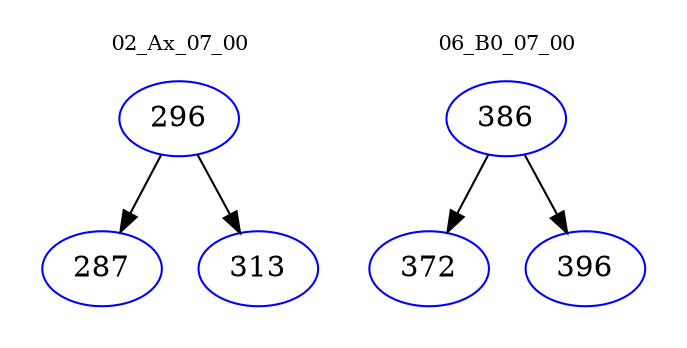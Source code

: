 digraph{
subgraph cluster_0 {
color = white
label = "02_Ax_07_00";
fontsize=10;
T0_296 [label="296", color="blue"]
T0_296 -> T0_287 [color="black"]
T0_287 [label="287", color="blue"]
T0_296 -> T0_313 [color="black"]
T0_313 [label="313", color="blue"]
}
subgraph cluster_1 {
color = white
label = "06_B0_07_00";
fontsize=10;
T1_386 [label="386", color="blue"]
T1_386 -> T1_372 [color="black"]
T1_372 [label="372", color="blue"]
T1_386 -> T1_396 [color="black"]
T1_396 [label="396", color="blue"]
}
}
